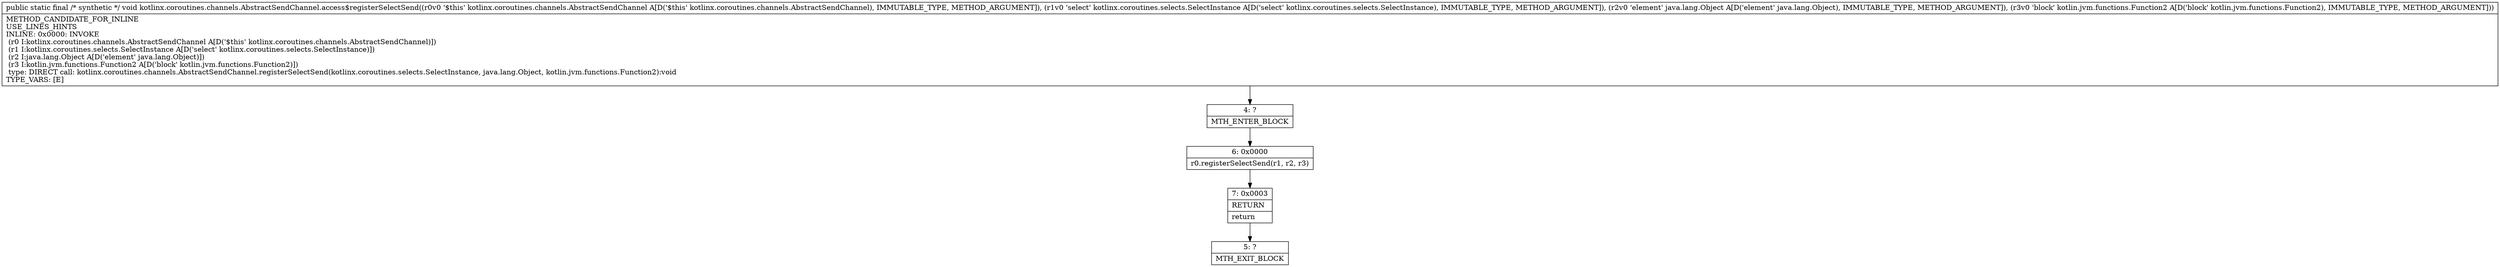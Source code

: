 digraph "CFG forkotlinx.coroutines.channels.AbstractSendChannel.access$registerSelectSend(Lkotlinx\/coroutines\/channels\/AbstractSendChannel;Lkotlinx\/coroutines\/selects\/SelectInstance;Ljava\/lang\/Object;Lkotlin\/jvm\/functions\/Function2;)V" {
Node_4 [shape=record,label="{4\:\ ?|MTH_ENTER_BLOCK\l}"];
Node_6 [shape=record,label="{6\:\ 0x0000|r0.registerSelectSend(r1, r2, r3)\l}"];
Node_7 [shape=record,label="{7\:\ 0x0003|RETURN\l|return\l}"];
Node_5 [shape=record,label="{5\:\ ?|MTH_EXIT_BLOCK\l}"];
MethodNode[shape=record,label="{public static final \/* synthetic *\/ void kotlinx.coroutines.channels.AbstractSendChannel.access$registerSelectSend((r0v0 '$this' kotlinx.coroutines.channels.AbstractSendChannel A[D('$this' kotlinx.coroutines.channels.AbstractSendChannel), IMMUTABLE_TYPE, METHOD_ARGUMENT]), (r1v0 'select' kotlinx.coroutines.selects.SelectInstance A[D('select' kotlinx.coroutines.selects.SelectInstance), IMMUTABLE_TYPE, METHOD_ARGUMENT]), (r2v0 'element' java.lang.Object A[D('element' java.lang.Object), IMMUTABLE_TYPE, METHOD_ARGUMENT]), (r3v0 'block' kotlin.jvm.functions.Function2 A[D('block' kotlin.jvm.functions.Function2), IMMUTABLE_TYPE, METHOD_ARGUMENT]))  | METHOD_CANDIDATE_FOR_INLINE\lUSE_LINES_HINTS\lINLINE: 0x0000: INVOKE  \l  (r0 I:kotlinx.coroutines.channels.AbstractSendChannel A[D('$this' kotlinx.coroutines.channels.AbstractSendChannel)])\l  (r1 I:kotlinx.coroutines.selects.SelectInstance A[D('select' kotlinx.coroutines.selects.SelectInstance)])\l  (r2 I:java.lang.Object A[D('element' java.lang.Object)])\l  (r3 I:kotlin.jvm.functions.Function2 A[D('block' kotlin.jvm.functions.Function2)])\l type: DIRECT call: kotlinx.coroutines.channels.AbstractSendChannel.registerSelectSend(kotlinx.coroutines.selects.SelectInstance, java.lang.Object, kotlin.jvm.functions.Function2):void\lTYPE_VARS: [E]\l}"];
MethodNode -> Node_4;Node_4 -> Node_6;
Node_6 -> Node_7;
Node_7 -> Node_5;
}

